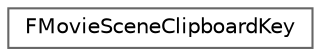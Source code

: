 digraph "Graphical Class Hierarchy"
{
 // INTERACTIVE_SVG=YES
 // LATEX_PDF_SIZE
  bgcolor="transparent";
  edge [fontname=Helvetica,fontsize=10,labelfontname=Helvetica,labelfontsize=10];
  node [fontname=Helvetica,fontsize=10,shape=box,height=0.2,width=0.4];
  rankdir="LR";
  Node0 [id="Node000000",label="FMovieSceneClipboardKey",height=0.2,width=0.4,color="grey40", fillcolor="white", style="filled",URL="$da/de3/classFMovieSceneClipboardKey.html",tooltip="A key in the clipboard representing a time and a value of a specific type Client code must define Mov..."];
}
